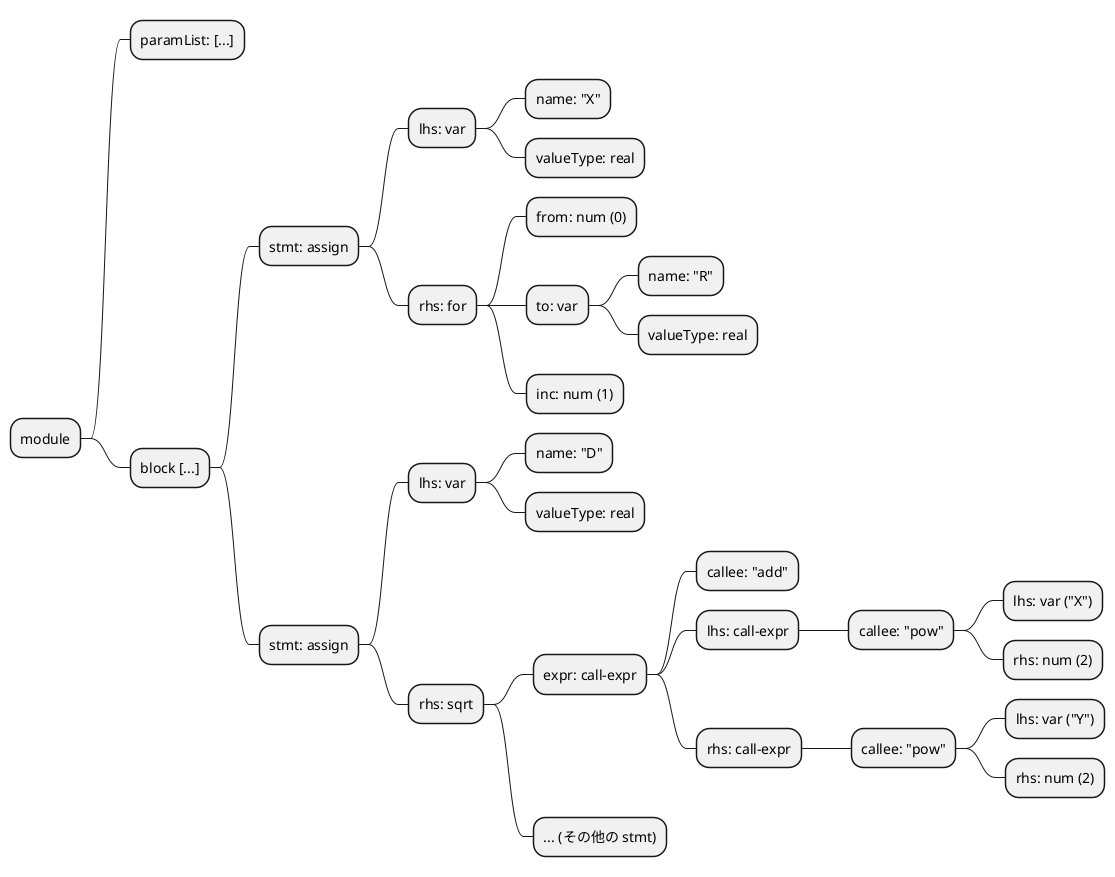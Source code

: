 @startmindmap ast-tree
* module
** paramList: [...]
** block [...]
*** stmt: assign
**** lhs: var
***** name: "X"
***** valueType: real
**** rhs: for
***** from: num (0)
***** to: var
****** name: "R"
****** valueType: real
***** inc: num (1)
*** stmt: assign
**** lhs: var
***** name: "D"
***** valueType: real
**** rhs: sqrt
***** expr: call-expr
****** callee: "add"
****** lhs: call-expr
******* callee: "pow"
******** lhs: var ("X")
******** rhs: num (2)
****** rhs: call-expr
******* callee: "pow"
******** lhs: var ("Y")
******** rhs: num (2)
***** ... (その他の stmt)
@endmindmap
